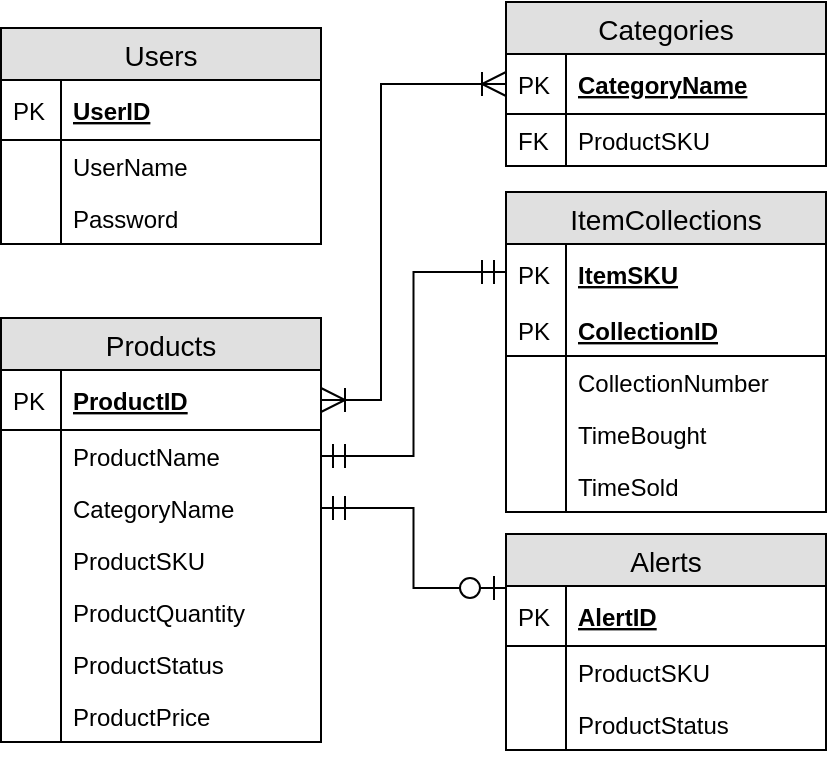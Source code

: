 <mxfile version="10.6.4" type="device"><diagram id="YoiPom1dQuQAtZDoKw4P" name="Page-1"><mxGraphModel dx="1257" dy="972" grid="1" gridSize="10" guides="1" tooltips="1" connect="1" arrows="1" fold="1" page="1" pageScale="1" pageWidth="850" pageHeight="1100" math="0" shadow="0"><root><mxCell id="0"/><mxCell id="1" parent="0"/><mxCell id="bds7IPWYw_xxm_vkn2nd-18" value="Categories" style="swimlane;fontStyle=0;childLayout=stackLayout;horizontal=1;startSize=26;fillColor=#e0e0e0;horizontalStack=0;resizeParent=1;resizeParentMax=0;resizeLast=0;collapsible=1;marginBottom=0;swimlaneFillColor=#ffffff;align=center;fontSize=14;" vertex="1" parent="1"><mxGeometry x="484" y="81" width="160" height="82" as="geometry"/></mxCell><mxCell id="bds7IPWYw_xxm_vkn2nd-19" value="CategoryName" style="shape=partialRectangle;top=0;left=0;right=0;bottom=1;align=left;verticalAlign=middle;fillColor=none;spacingLeft=34;spacingRight=4;overflow=hidden;rotatable=0;points=[[0,0.5],[1,0.5]];portConstraint=eastwest;dropTarget=0;fontStyle=5;fontSize=12;" vertex="1" parent="bds7IPWYw_xxm_vkn2nd-18"><mxGeometry y="26" width="160" height="30" as="geometry"/></mxCell><mxCell id="bds7IPWYw_xxm_vkn2nd-20" value="PK" style="shape=partialRectangle;top=0;left=0;bottom=0;fillColor=none;align=left;verticalAlign=middle;spacingLeft=4;spacingRight=4;overflow=hidden;rotatable=0;points=[];portConstraint=eastwest;part=1;fontSize=12;" vertex="1" connectable="0" parent="bds7IPWYw_xxm_vkn2nd-19"><mxGeometry width="30" height="30" as="geometry"/></mxCell><mxCell id="bds7IPWYw_xxm_vkn2nd-21" value="ProductSKU" style="shape=partialRectangle;top=0;left=0;right=0;bottom=0;align=left;verticalAlign=top;fillColor=none;spacingLeft=34;spacingRight=4;overflow=hidden;rotatable=0;points=[[0,0.5],[1,0.5]];portConstraint=eastwest;dropTarget=0;fontSize=12;" vertex="1" parent="bds7IPWYw_xxm_vkn2nd-18"><mxGeometry y="56" width="160" height="26" as="geometry"/></mxCell><mxCell id="bds7IPWYw_xxm_vkn2nd-22" value="FK" style="shape=partialRectangle;top=0;left=0;bottom=0;fillColor=none;align=left;verticalAlign=top;spacingLeft=4;spacingRight=4;overflow=hidden;rotatable=0;points=[];portConstraint=eastwest;part=1;fontSize=12;" vertex="1" connectable="0" parent="bds7IPWYw_xxm_vkn2nd-21"><mxGeometry width="30" height="26" as="geometry"/></mxCell><mxCell id="bds7IPWYw_xxm_vkn2nd-29" value="Products" style="swimlane;fontStyle=0;childLayout=stackLayout;horizontal=1;startSize=26;fillColor=#e0e0e0;horizontalStack=0;resizeParent=1;resizeParentMax=0;resizeLast=0;collapsible=1;marginBottom=0;swimlaneFillColor=#ffffff;align=center;fontSize=14;" vertex="1" parent="1"><mxGeometry x="231.5" y="239" width="160" height="212" as="geometry"/></mxCell><mxCell id="bds7IPWYw_xxm_vkn2nd-30" value="ProductID" style="shape=partialRectangle;top=0;left=0;right=0;bottom=1;align=left;verticalAlign=middle;fillColor=none;spacingLeft=34;spacingRight=4;overflow=hidden;rotatable=0;points=[[0,0.5],[1,0.5]];portConstraint=eastwest;dropTarget=0;fontStyle=5;fontSize=12;" vertex="1" parent="bds7IPWYw_xxm_vkn2nd-29"><mxGeometry y="26" width="160" height="30" as="geometry"/></mxCell><mxCell id="bds7IPWYw_xxm_vkn2nd-31" value="PK" style="shape=partialRectangle;top=0;left=0;bottom=0;fillColor=none;align=left;verticalAlign=middle;spacingLeft=4;spacingRight=4;overflow=hidden;rotatable=0;points=[];portConstraint=eastwest;part=1;fontSize=12;" vertex="1" connectable="0" parent="bds7IPWYw_xxm_vkn2nd-30"><mxGeometry width="30" height="30" as="geometry"/></mxCell><mxCell id="bds7IPWYw_xxm_vkn2nd-32" value="ProductName" style="shape=partialRectangle;top=0;left=0;right=0;bottom=0;align=left;verticalAlign=top;fillColor=none;spacingLeft=34;spacingRight=4;overflow=hidden;rotatable=0;points=[[0,0.5],[1,0.5]];portConstraint=eastwest;dropTarget=0;fontSize=12;" vertex="1" parent="bds7IPWYw_xxm_vkn2nd-29"><mxGeometry y="56" width="160" height="26" as="geometry"/></mxCell><mxCell id="bds7IPWYw_xxm_vkn2nd-33" value="" style="shape=partialRectangle;top=0;left=0;bottom=0;fillColor=none;align=left;verticalAlign=top;spacingLeft=4;spacingRight=4;overflow=hidden;rotatable=0;points=[];portConstraint=eastwest;part=1;fontSize=12;" vertex="1" connectable="0" parent="bds7IPWYw_xxm_vkn2nd-32"><mxGeometry width="30" height="26" as="geometry"/></mxCell><mxCell id="bds7IPWYw_xxm_vkn2nd-34" value="CategoryName" style="shape=partialRectangle;top=0;left=0;right=0;bottom=0;align=left;verticalAlign=top;fillColor=none;spacingLeft=34;spacingRight=4;overflow=hidden;rotatable=0;points=[[0,0.5],[1,0.5]];portConstraint=eastwest;dropTarget=0;fontSize=12;" vertex="1" parent="bds7IPWYw_xxm_vkn2nd-29"><mxGeometry y="82" width="160" height="26" as="geometry"/></mxCell><mxCell id="bds7IPWYw_xxm_vkn2nd-35" value="" style="shape=partialRectangle;top=0;left=0;bottom=0;fillColor=none;align=left;verticalAlign=top;spacingLeft=4;spacingRight=4;overflow=hidden;rotatable=0;points=[];portConstraint=eastwest;part=1;fontSize=12;" vertex="1" connectable="0" parent="bds7IPWYw_xxm_vkn2nd-34"><mxGeometry width="30" height="26" as="geometry"/></mxCell><mxCell id="bds7IPWYw_xxm_vkn2nd-36" value="ProductSKU" style="shape=partialRectangle;top=0;left=0;right=0;bottom=0;align=left;verticalAlign=top;fillColor=none;spacingLeft=34;spacingRight=4;overflow=hidden;rotatable=0;points=[[0,0.5],[1,0.5]];portConstraint=eastwest;dropTarget=0;fontSize=12;" vertex="1" parent="bds7IPWYw_xxm_vkn2nd-29"><mxGeometry y="108" width="160" height="26" as="geometry"/></mxCell><mxCell id="bds7IPWYw_xxm_vkn2nd-37" value="" style="shape=partialRectangle;top=0;left=0;bottom=0;fillColor=none;align=left;verticalAlign=top;spacingLeft=4;spacingRight=4;overflow=hidden;rotatable=0;points=[];portConstraint=eastwest;part=1;fontSize=12;" vertex="1" connectable="0" parent="bds7IPWYw_xxm_vkn2nd-36"><mxGeometry width="30" height="26" as="geometry"/></mxCell><mxCell id="bds7IPWYw_xxm_vkn2nd-40" value="ProductQuantity" style="shape=partialRectangle;top=0;left=0;right=0;bottom=0;align=left;verticalAlign=top;fillColor=none;spacingLeft=34;spacingRight=4;overflow=hidden;rotatable=0;points=[[0,0.5],[1,0.5]];portConstraint=eastwest;dropTarget=0;fontSize=12;" vertex="1" parent="bds7IPWYw_xxm_vkn2nd-29"><mxGeometry y="134" width="160" height="26" as="geometry"/></mxCell><mxCell id="bds7IPWYw_xxm_vkn2nd-41" value="" style="shape=partialRectangle;top=0;left=0;bottom=0;fillColor=none;align=left;verticalAlign=top;spacingLeft=4;spacingRight=4;overflow=hidden;rotatable=0;points=[];portConstraint=eastwest;part=1;fontSize=12;" vertex="1" connectable="0" parent="bds7IPWYw_xxm_vkn2nd-40"><mxGeometry width="30" height="26" as="geometry"/></mxCell><mxCell id="bds7IPWYw_xxm_vkn2nd-42" value="ProductStatus" style="shape=partialRectangle;top=0;left=0;right=0;bottom=0;align=left;verticalAlign=top;fillColor=none;spacingLeft=34;spacingRight=4;overflow=hidden;rotatable=0;points=[[0,0.5],[1,0.5]];portConstraint=eastwest;dropTarget=0;fontSize=12;" vertex="1" parent="bds7IPWYw_xxm_vkn2nd-29"><mxGeometry y="160" width="160" height="26" as="geometry"/></mxCell><mxCell id="bds7IPWYw_xxm_vkn2nd-43" value="" style="shape=partialRectangle;top=0;left=0;bottom=0;fillColor=none;align=left;verticalAlign=top;spacingLeft=4;spacingRight=4;overflow=hidden;rotatable=0;points=[];portConstraint=eastwest;part=1;fontSize=12;" vertex="1" connectable="0" parent="bds7IPWYw_xxm_vkn2nd-42"><mxGeometry width="30" height="26" as="geometry"/></mxCell><mxCell id="bds7IPWYw_xxm_vkn2nd-44" value="ProductPrice" style="shape=partialRectangle;top=0;left=0;right=0;bottom=0;align=left;verticalAlign=top;fillColor=none;spacingLeft=34;spacingRight=4;overflow=hidden;rotatable=0;points=[[0,0.5],[1,0.5]];portConstraint=eastwest;dropTarget=0;fontSize=12;" vertex="1" parent="bds7IPWYw_xxm_vkn2nd-29"><mxGeometry y="186" width="160" height="26" as="geometry"/></mxCell><mxCell id="bds7IPWYw_xxm_vkn2nd-45" value="" style="shape=partialRectangle;top=0;left=0;bottom=0;fillColor=none;align=left;verticalAlign=top;spacingLeft=4;spacingRight=4;overflow=hidden;rotatable=0;points=[];portConstraint=eastwest;part=1;fontSize=12;" vertex="1" connectable="0" parent="bds7IPWYw_xxm_vkn2nd-44"><mxGeometry width="30" height="26" as="geometry"/></mxCell><mxCell id="bds7IPWYw_xxm_vkn2nd-46" value="Users" style="swimlane;fontStyle=0;childLayout=stackLayout;horizontal=1;startSize=26;fillColor=#e0e0e0;horizontalStack=0;resizeParent=1;resizeParentMax=0;resizeLast=0;collapsible=1;marginBottom=0;swimlaneFillColor=#ffffff;align=center;fontSize=14;" vertex="1" parent="1"><mxGeometry x="231.5" y="94" width="160" height="108" as="geometry"/></mxCell><mxCell id="bds7IPWYw_xxm_vkn2nd-47" value="UserID" style="shape=partialRectangle;top=0;left=0;right=0;bottom=1;align=left;verticalAlign=middle;fillColor=none;spacingLeft=34;spacingRight=4;overflow=hidden;rotatable=0;points=[[0,0.5],[1,0.5]];portConstraint=eastwest;dropTarget=0;fontStyle=5;fontSize=12;" vertex="1" parent="bds7IPWYw_xxm_vkn2nd-46"><mxGeometry y="26" width="160" height="30" as="geometry"/></mxCell><mxCell id="bds7IPWYw_xxm_vkn2nd-48" value="PK" style="shape=partialRectangle;top=0;left=0;bottom=0;fillColor=none;align=left;verticalAlign=middle;spacingLeft=4;spacingRight=4;overflow=hidden;rotatable=0;points=[];portConstraint=eastwest;part=1;fontSize=12;" vertex="1" connectable="0" parent="bds7IPWYw_xxm_vkn2nd-47"><mxGeometry width="30" height="30" as="geometry"/></mxCell><mxCell id="bds7IPWYw_xxm_vkn2nd-49" value="UserName" style="shape=partialRectangle;top=0;left=0;right=0;bottom=0;align=left;verticalAlign=top;fillColor=none;spacingLeft=34;spacingRight=4;overflow=hidden;rotatable=0;points=[[0,0.5],[1,0.5]];portConstraint=eastwest;dropTarget=0;fontSize=12;" vertex="1" parent="bds7IPWYw_xxm_vkn2nd-46"><mxGeometry y="56" width="160" height="26" as="geometry"/></mxCell><mxCell id="bds7IPWYw_xxm_vkn2nd-50" value="" style="shape=partialRectangle;top=0;left=0;bottom=0;fillColor=none;align=left;verticalAlign=top;spacingLeft=4;spacingRight=4;overflow=hidden;rotatable=0;points=[];portConstraint=eastwest;part=1;fontSize=12;" vertex="1" connectable="0" parent="bds7IPWYw_xxm_vkn2nd-49"><mxGeometry width="30" height="26" as="geometry"/></mxCell><mxCell id="bds7IPWYw_xxm_vkn2nd-51" value="Password" style="shape=partialRectangle;top=0;left=0;right=0;bottom=0;align=left;verticalAlign=top;fillColor=none;spacingLeft=34;spacingRight=4;overflow=hidden;rotatable=0;points=[[0,0.5],[1,0.5]];portConstraint=eastwest;dropTarget=0;fontSize=12;" vertex="1" parent="bds7IPWYw_xxm_vkn2nd-46"><mxGeometry y="82" width="160" height="26" as="geometry"/></mxCell><mxCell id="bds7IPWYw_xxm_vkn2nd-52" value="" style="shape=partialRectangle;top=0;left=0;bottom=0;fillColor=none;align=left;verticalAlign=top;spacingLeft=4;spacingRight=4;overflow=hidden;rotatable=0;points=[];portConstraint=eastwest;part=1;fontSize=12;" vertex="1" connectable="0" parent="bds7IPWYw_xxm_vkn2nd-51"><mxGeometry width="30" height="26" as="geometry"/></mxCell><mxCell id="bds7IPWYw_xxm_vkn2nd-57" value="Alerts" style="swimlane;fontStyle=0;childLayout=stackLayout;horizontal=1;startSize=26;fillColor=#e0e0e0;horizontalStack=0;resizeParent=1;resizeParentMax=0;resizeLast=0;collapsible=1;marginBottom=0;swimlaneFillColor=#ffffff;align=center;fontSize=14;" vertex="1" parent="1"><mxGeometry x="484" y="347" width="160" height="108" as="geometry"/></mxCell><mxCell id="bds7IPWYw_xxm_vkn2nd-58" value="AlertID" style="shape=partialRectangle;top=0;left=0;right=0;bottom=1;align=left;verticalAlign=middle;fillColor=none;spacingLeft=34;spacingRight=4;overflow=hidden;rotatable=0;points=[[0,0.5],[1,0.5]];portConstraint=eastwest;dropTarget=0;fontStyle=5;fontSize=12;" vertex="1" parent="bds7IPWYw_xxm_vkn2nd-57"><mxGeometry y="26" width="160" height="30" as="geometry"/></mxCell><mxCell id="bds7IPWYw_xxm_vkn2nd-59" value="PK" style="shape=partialRectangle;top=0;left=0;bottom=0;fillColor=none;align=left;verticalAlign=middle;spacingLeft=4;spacingRight=4;overflow=hidden;rotatable=0;points=[];portConstraint=eastwest;part=1;fontSize=12;" vertex="1" connectable="0" parent="bds7IPWYw_xxm_vkn2nd-58"><mxGeometry width="30" height="30" as="geometry"/></mxCell><mxCell id="bds7IPWYw_xxm_vkn2nd-60" value="ProductSKU" style="shape=partialRectangle;top=0;left=0;right=0;bottom=0;align=left;verticalAlign=top;fillColor=none;spacingLeft=34;spacingRight=4;overflow=hidden;rotatable=0;points=[[0,0.5],[1,0.5]];portConstraint=eastwest;dropTarget=0;fontSize=12;" vertex="1" parent="bds7IPWYw_xxm_vkn2nd-57"><mxGeometry y="56" width="160" height="26" as="geometry"/></mxCell><mxCell id="bds7IPWYw_xxm_vkn2nd-61" value="" style="shape=partialRectangle;top=0;left=0;bottom=0;fillColor=none;align=left;verticalAlign=top;spacingLeft=4;spacingRight=4;overflow=hidden;rotatable=0;points=[];portConstraint=eastwest;part=1;fontSize=12;" vertex="1" connectable="0" parent="bds7IPWYw_xxm_vkn2nd-60"><mxGeometry width="30" height="26" as="geometry"/></mxCell><mxCell id="bds7IPWYw_xxm_vkn2nd-62" value="ProductStatus" style="shape=partialRectangle;top=0;left=0;right=0;bottom=0;align=left;verticalAlign=top;fillColor=none;spacingLeft=34;spacingRight=4;overflow=hidden;rotatable=0;points=[[0,0.5],[1,0.5]];portConstraint=eastwest;dropTarget=0;fontSize=12;" vertex="1" parent="bds7IPWYw_xxm_vkn2nd-57"><mxGeometry y="82" width="160" height="26" as="geometry"/></mxCell><mxCell id="bds7IPWYw_xxm_vkn2nd-63" value="" style="shape=partialRectangle;top=0;left=0;bottom=0;fillColor=none;align=left;verticalAlign=top;spacingLeft=4;spacingRight=4;overflow=hidden;rotatable=0;points=[];portConstraint=eastwest;part=1;fontSize=12;" vertex="1" connectable="0" parent="bds7IPWYw_xxm_vkn2nd-62"><mxGeometry width="30" height="26" as="geometry"/></mxCell><mxCell id="bds7IPWYw_xxm_vkn2nd-66" value="ItemCollections" style="swimlane;fontStyle=0;childLayout=stackLayout;horizontal=1;startSize=26;fillColor=#e0e0e0;horizontalStack=0;resizeParent=1;resizeParentMax=0;resizeLast=0;collapsible=1;marginBottom=0;swimlaneFillColor=#ffffff;align=center;fontSize=14;" vertex="1" parent="1"><mxGeometry x="484" y="176" width="160" height="160" as="geometry"/></mxCell><mxCell id="bds7IPWYw_xxm_vkn2nd-67" value="ItemSKU" style="shape=partialRectangle;top=0;left=0;right=0;bottom=0;align=left;verticalAlign=middle;fillColor=none;spacingLeft=34;spacingRight=4;overflow=hidden;rotatable=0;points=[[0,0.5],[1,0.5]];portConstraint=eastwest;dropTarget=0;fontStyle=5;fontSize=12;" vertex="1" parent="bds7IPWYw_xxm_vkn2nd-66"><mxGeometry y="26" width="160" height="30" as="geometry"/></mxCell><mxCell id="bds7IPWYw_xxm_vkn2nd-68" value="PK" style="shape=partialRectangle;top=0;left=0;bottom=0;fillColor=none;align=left;verticalAlign=middle;spacingLeft=4;spacingRight=4;overflow=hidden;rotatable=0;points=[];portConstraint=eastwest;part=1;fontSize=12;" vertex="1" connectable="0" parent="bds7IPWYw_xxm_vkn2nd-67"><mxGeometry width="30" height="30" as="geometry"/></mxCell><mxCell id="bds7IPWYw_xxm_vkn2nd-69" value="CollectionID" style="shape=partialRectangle;top=0;left=0;right=0;bottom=1;align=left;verticalAlign=top;fillColor=none;spacingLeft=34;spacingRight=4;overflow=hidden;rotatable=0;points=[[0,0.5],[1,0.5]];portConstraint=eastwest;dropTarget=0;fontSize=12;perimeterSpacing=0;fontStyle=5" vertex="1" parent="bds7IPWYw_xxm_vkn2nd-66"><mxGeometry y="56" width="160" height="26" as="geometry"/></mxCell><mxCell id="bds7IPWYw_xxm_vkn2nd-70" value="PK" style="shape=partialRectangle;top=0;left=0;bottom=0;fillColor=none;align=left;verticalAlign=top;spacingLeft=4;spacingRight=4;overflow=hidden;rotatable=0;points=[];portConstraint=eastwest;part=1;fontSize=12;" vertex="1" connectable="0" parent="bds7IPWYw_xxm_vkn2nd-69"><mxGeometry width="30" height="26" as="geometry"/></mxCell><mxCell id="bds7IPWYw_xxm_vkn2nd-71" value="CollectionNumber" style="shape=partialRectangle;top=0;left=0;right=0;bottom=0;align=left;verticalAlign=top;fillColor=none;spacingLeft=34;spacingRight=4;overflow=hidden;rotatable=0;points=[[0,0.5],[1,0.5]];portConstraint=eastwest;dropTarget=0;fontSize=12;" vertex="1" parent="bds7IPWYw_xxm_vkn2nd-66"><mxGeometry y="82" width="160" height="26" as="geometry"/></mxCell><mxCell id="bds7IPWYw_xxm_vkn2nd-72" value="" style="shape=partialRectangle;top=0;left=0;bottom=0;fillColor=none;align=left;verticalAlign=top;spacingLeft=4;spacingRight=4;overflow=hidden;rotatable=0;points=[];portConstraint=eastwest;part=1;fontSize=12;" vertex="1" connectable="0" parent="bds7IPWYw_xxm_vkn2nd-71"><mxGeometry width="30" height="26" as="geometry"/></mxCell><mxCell id="bds7IPWYw_xxm_vkn2nd-73" value="TimeBought" style="shape=partialRectangle;top=0;left=0;right=0;bottom=0;align=left;verticalAlign=top;fillColor=none;spacingLeft=34;spacingRight=4;overflow=hidden;rotatable=0;points=[[0,0.5],[1,0.5]];portConstraint=eastwest;dropTarget=0;fontSize=12;" vertex="1" parent="bds7IPWYw_xxm_vkn2nd-66"><mxGeometry y="108" width="160" height="26" as="geometry"/></mxCell><mxCell id="bds7IPWYw_xxm_vkn2nd-74" value="" style="shape=partialRectangle;top=0;left=0;bottom=0;fillColor=none;align=left;verticalAlign=top;spacingLeft=4;spacingRight=4;overflow=hidden;rotatable=0;points=[];portConstraint=eastwest;part=1;fontSize=12;" vertex="1" connectable="0" parent="bds7IPWYw_xxm_vkn2nd-73"><mxGeometry width="30" height="26" as="geometry"/></mxCell><mxCell id="bds7IPWYw_xxm_vkn2nd-75" value="TimeSold" style="shape=partialRectangle;top=0;left=0;right=0;bottom=0;align=left;verticalAlign=top;fillColor=none;spacingLeft=34;spacingRight=4;overflow=hidden;rotatable=0;points=[[0,0.5],[1,0.5]];portConstraint=eastwest;dropTarget=0;fontSize=12;" vertex="1" parent="bds7IPWYw_xxm_vkn2nd-66"><mxGeometry y="134" width="160" height="26" as="geometry"/></mxCell><mxCell id="bds7IPWYw_xxm_vkn2nd-76" value="" style="shape=partialRectangle;top=0;left=0;bottom=0;fillColor=none;align=left;verticalAlign=top;spacingLeft=4;spacingRight=4;overflow=hidden;rotatable=0;points=[];portConstraint=eastwest;part=1;fontSize=12;" vertex="1" connectable="0" parent="bds7IPWYw_xxm_vkn2nd-75"><mxGeometry width="30" height="26" as="geometry"/></mxCell><mxCell id="bds7IPWYw_xxm_vkn2nd-78" style="edgeStyle=orthogonalEdgeStyle;rounded=0;orthogonalLoop=1;jettySize=auto;html=1;exitX=1;exitY=0.5;exitDx=0;exitDy=0;entryX=0;entryY=0.5;entryDx=0;entryDy=0;startArrow=ERoneToMany;startFill=0;endArrow=ERoneToMany;endFill=0;endSize=10;startSize=10;" edge="1" parent="1" source="bds7IPWYw_xxm_vkn2nd-30" target="bds7IPWYw_xxm_vkn2nd-18"><mxGeometry relative="1" as="geometry"><Array as="points"><mxPoint x="421.5" y="280"/><mxPoint x="421.5" y="122"/></Array></mxGeometry></mxCell><mxCell id="bds7IPWYw_xxm_vkn2nd-80" style="edgeStyle=orthogonalEdgeStyle;rounded=0;orthogonalLoop=1;jettySize=auto;html=1;exitX=1;exitY=0.5;exitDx=0;exitDy=0;entryX=0;entryY=0.25;entryDx=0;entryDy=0;startArrow=ERmandOne;startFill=0;endArrow=ERzeroToOne;endFill=1;endSize=10;startSize=10;" edge="1" parent="1" source="bds7IPWYw_xxm_vkn2nd-34" target="bds7IPWYw_xxm_vkn2nd-57"><mxGeometry relative="1" as="geometry"/></mxCell><mxCell id="bds7IPWYw_xxm_vkn2nd-81" style="edgeStyle=orthogonalEdgeStyle;rounded=0;orthogonalLoop=1;jettySize=auto;html=1;exitX=1;exitY=0.5;exitDx=0;exitDy=0;entryX=0;entryY=0.25;entryDx=0;entryDy=0;endArrow=ERmandOne;endFill=0;startArrow=ERmandOne;startFill=0;endSize=10;startSize=10;" edge="1" parent="1" source="bds7IPWYw_xxm_vkn2nd-32" target="bds7IPWYw_xxm_vkn2nd-66"><mxGeometry relative="1" as="geometry"/></mxCell></root></mxGraphModel></diagram></mxfile>